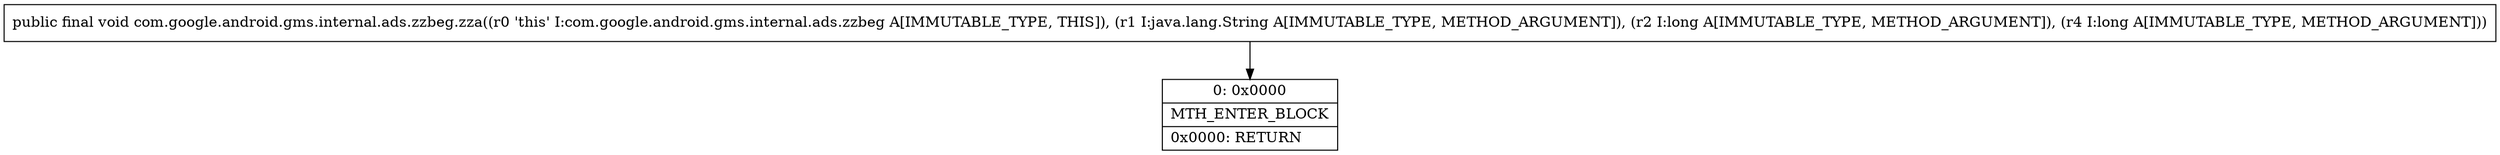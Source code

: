 digraph "CFG forcom.google.android.gms.internal.ads.zzbeg.zza(Ljava\/lang\/String;JJ)V" {
Node_0 [shape=record,label="{0\:\ 0x0000|MTH_ENTER_BLOCK\l|0x0000: RETURN   \l}"];
MethodNode[shape=record,label="{public final void com.google.android.gms.internal.ads.zzbeg.zza((r0 'this' I:com.google.android.gms.internal.ads.zzbeg A[IMMUTABLE_TYPE, THIS]), (r1 I:java.lang.String A[IMMUTABLE_TYPE, METHOD_ARGUMENT]), (r2 I:long A[IMMUTABLE_TYPE, METHOD_ARGUMENT]), (r4 I:long A[IMMUTABLE_TYPE, METHOD_ARGUMENT])) }"];
MethodNode -> Node_0;
}


